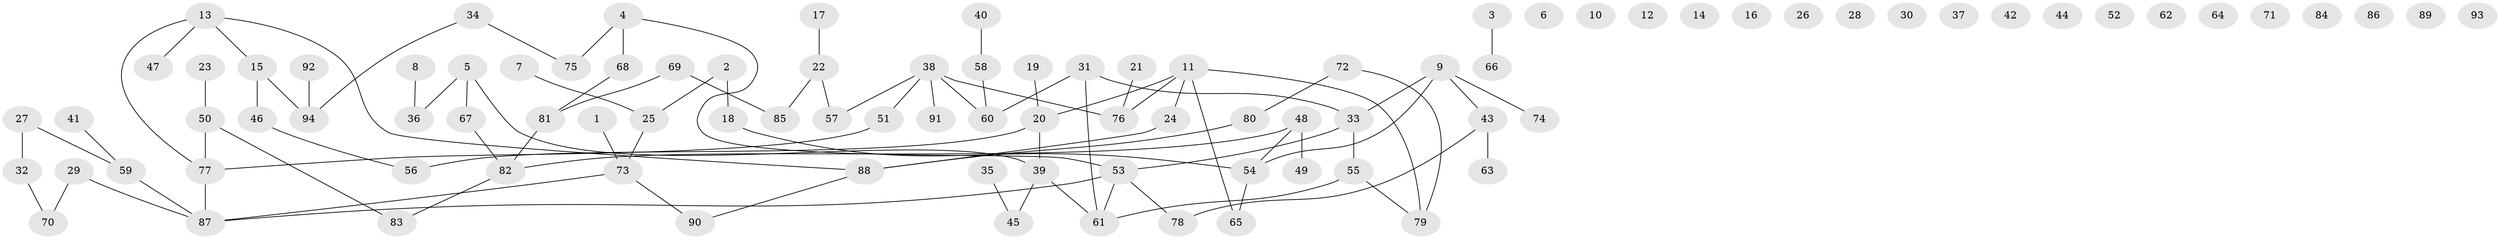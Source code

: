// Generated by graph-tools (version 1.1) at 2025/39/03/09/25 04:39:47]
// undirected, 94 vertices, 91 edges
graph export_dot {
graph [start="1"]
  node [color=gray90,style=filled];
  1;
  2;
  3;
  4;
  5;
  6;
  7;
  8;
  9;
  10;
  11;
  12;
  13;
  14;
  15;
  16;
  17;
  18;
  19;
  20;
  21;
  22;
  23;
  24;
  25;
  26;
  27;
  28;
  29;
  30;
  31;
  32;
  33;
  34;
  35;
  36;
  37;
  38;
  39;
  40;
  41;
  42;
  43;
  44;
  45;
  46;
  47;
  48;
  49;
  50;
  51;
  52;
  53;
  54;
  55;
  56;
  57;
  58;
  59;
  60;
  61;
  62;
  63;
  64;
  65;
  66;
  67;
  68;
  69;
  70;
  71;
  72;
  73;
  74;
  75;
  76;
  77;
  78;
  79;
  80;
  81;
  82;
  83;
  84;
  85;
  86;
  87;
  88;
  89;
  90;
  91;
  92;
  93;
  94;
  1 -- 73;
  2 -- 18;
  2 -- 25;
  3 -- 66;
  4 -- 53;
  4 -- 68;
  4 -- 75;
  5 -- 36;
  5 -- 39;
  5 -- 67;
  7 -- 25;
  8 -- 36;
  9 -- 33;
  9 -- 43;
  9 -- 54;
  9 -- 74;
  11 -- 20;
  11 -- 24;
  11 -- 65;
  11 -- 76;
  11 -- 79;
  13 -- 15;
  13 -- 47;
  13 -- 77;
  13 -- 88;
  15 -- 46;
  15 -- 94;
  17 -- 22;
  18 -- 54;
  19 -- 20;
  20 -- 39;
  20 -- 56;
  21 -- 76;
  22 -- 57;
  22 -- 85;
  23 -- 50;
  24 -- 88;
  25 -- 73;
  27 -- 32;
  27 -- 59;
  29 -- 70;
  29 -- 87;
  31 -- 33;
  31 -- 60;
  31 -- 61;
  32 -- 70;
  33 -- 53;
  33 -- 55;
  34 -- 75;
  34 -- 94;
  35 -- 45;
  38 -- 51;
  38 -- 57;
  38 -- 60;
  38 -- 76;
  38 -- 91;
  39 -- 45;
  39 -- 61;
  40 -- 58;
  41 -- 59;
  43 -- 63;
  43 -- 78;
  46 -- 56;
  48 -- 49;
  48 -- 54;
  48 -- 82;
  50 -- 77;
  50 -- 83;
  51 -- 77;
  53 -- 61;
  53 -- 78;
  53 -- 87;
  54 -- 65;
  55 -- 61;
  55 -- 79;
  58 -- 60;
  59 -- 87;
  67 -- 82;
  68 -- 81;
  69 -- 81;
  69 -- 85;
  72 -- 79;
  72 -- 80;
  73 -- 87;
  73 -- 90;
  77 -- 87;
  80 -- 88;
  81 -- 82;
  82 -- 83;
  88 -- 90;
  92 -- 94;
}

